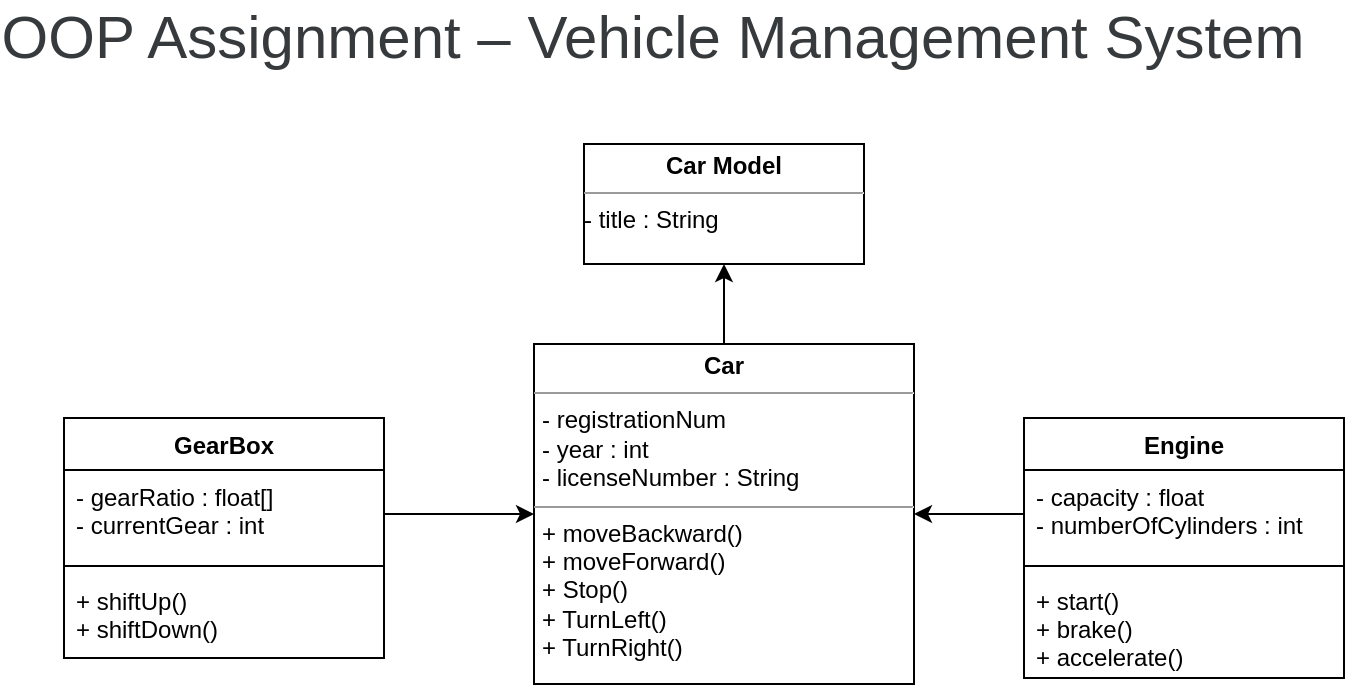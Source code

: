 <mxfile version="13.5.8" type="github">
  <diagram id="bkF3rJx9aQUq1Jas1Zl-" name="Page-1">
    <mxGraphModel dx="1038" dy="548" grid="1" gridSize="10" guides="1" tooltips="1" connect="1" arrows="1" fold="1" page="1" pageScale="1" pageWidth="827" pageHeight="1169" background="#ffffff" math="0" shadow="0">
      <root>
        <mxCell id="0" />
        <mxCell id="1" parent="0" />
        <mxCell id="cEq_9N9YUxk8iIV53Lww-46" value="&lt;h2 style=&quot;box-sizing: border-box ; margin-top: 0px ; margin-bottom: 0.5rem ; font-family: , &amp;#34;blinkmacsystemfont&amp;#34; , &amp;#34;segoe ui&amp;#34; , &amp;#34;roboto&amp;#34; , &amp;#34;helvetica neue&amp;#34; , &amp;#34;arial&amp;#34; , sans-serif , &amp;#34;apple color emoji&amp;#34; , &amp;#34;segoe ui emoji&amp;#34; , &amp;#34;segoe ui symbol&amp;#34; ; font-weight: 300 ; line-height: 1.2 ; color: rgb(55 , 58 , 60) ; font-size: 1.875rem ; text-align: left ; background-color: rgb(255 , 255 , 255)&quot;&gt;OOP Assignment – Vehicle Management System&lt;/h2&gt;" style="text;strokeColor=none;fillColor=none;html=1;fontSize=24;fontStyle=1;verticalAlign=middle;align=center;" vertex="1" parent="1">
          <mxGeometry x="314" y="10" width="100" height="40" as="geometry" />
        </mxCell>
        <mxCell id="cEq_9N9YUxk8iIV53Lww-56" value="&lt;p style=&quot;margin: 0px ; margin-top: 4px ; text-align: center&quot;&gt;&lt;span style=&quot;font-weight: 700&quot;&gt;Car Model&lt;/span&gt;&lt;br&gt;&lt;/p&gt;&lt;hr size=&quot;1&quot;&gt;&lt;div style=&quot;height: 2px&quot;&gt;&lt;span&gt;- title : String&lt;/span&gt;&lt;/div&gt;" style="verticalAlign=top;align=left;overflow=fill;fontSize=12;fontFamily=Helvetica;html=1;" vertex="1" parent="1">
          <mxGeometry x="330" y="80" width="140" height="60" as="geometry" />
        </mxCell>
        <mxCell id="cEq_9N9YUxk8iIV53Lww-58" style="edgeStyle=orthogonalEdgeStyle;rounded=0;orthogonalLoop=1;jettySize=auto;html=1;entryX=0.5;entryY=1;entryDx=0;entryDy=0;" edge="1" parent="1" source="cEq_9N9YUxk8iIV53Lww-57" target="cEq_9N9YUxk8iIV53Lww-56">
          <mxGeometry relative="1" as="geometry" />
        </mxCell>
        <mxCell id="cEq_9N9YUxk8iIV53Lww-57" value="&lt;p style=&quot;margin: 0px ; margin-top: 4px ; text-align: center&quot;&gt;&lt;b&gt;Car&lt;/b&gt;&lt;/p&gt;&lt;hr size=&quot;1&quot;&gt;&lt;p style=&quot;margin: 0px ; margin-left: 4px&quot;&gt;- registrationNum&lt;br&gt;&lt;/p&gt;&lt;p style=&quot;margin: 0px ; margin-left: 4px&quot;&gt;- year : int&lt;br&gt;&lt;/p&gt;&lt;p style=&quot;margin: 0px ; margin-left: 4px&quot;&gt;- licenseNumber : String&lt;br&gt;&lt;/p&gt;&lt;hr size=&quot;1&quot;&gt;&lt;p style=&quot;margin: 0px ; margin-left: 4px&quot;&gt;+ moveBackward()&lt;br&gt;+ moveForward()&lt;br&gt;&lt;/p&gt;&lt;p style=&quot;margin: 0px ; margin-left: 4px&quot;&gt;+ Stop()&lt;/p&gt;&lt;p style=&quot;margin: 0px ; margin-left: 4px&quot;&gt;+ TurnLeft()&lt;/p&gt;&lt;p style=&quot;margin: 0px ; margin-left: 4px&quot;&gt;+ TurnRight()&lt;/p&gt;&lt;p style=&quot;margin: 0px ; margin-left: 4px&quot;&gt;&lt;br&gt;&lt;/p&gt;" style="verticalAlign=top;align=left;overflow=fill;fontSize=12;fontFamily=Helvetica;html=1;" vertex="1" parent="1">
          <mxGeometry x="305" y="180" width="190" height="170" as="geometry" />
        </mxCell>
        <mxCell id="cEq_9N9YUxk8iIV53Lww-63" value="" style="edgeStyle=orthogonalEdgeStyle;rounded=0;orthogonalLoop=1;jettySize=auto;html=1;" edge="1" parent="1" source="cEq_9N9YUxk8iIV53Lww-60" target="cEq_9N9YUxk8iIV53Lww-57">
          <mxGeometry relative="1" as="geometry" />
        </mxCell>
        <mxCell id="cEq_9N9YUxk8iIV53Lww-59" value="GearBox" style="swimlane;fontStyle=1;align=center;verticalAlign=top;childLayout=stackLayout;horizontal=1;startSize=26;horizontalStack=0;resizeParent=1;resizeParentMax=0;resizeLast=0;collapsible=1;marginBottom=0;" vertex="1" parent="1">
          <mxGeometry x="70" y="217" width="160" height="120" as="geometry">
            <mxRectangle x="70" y="217" width="80" height="26" as="alternateBounds" />
          </mxGeometry>
        </mxCell>
        <mxCell id="cEq_9N9YUxk8iIV53Lww-60" value="- gearRatio : float[]&#xa;- currentGear : int" style="text;strokeColor=none;fillColor=none;align=left;verticalAlign=top;spacingLeft=4;spacingRight=4;overflow=hidden;rotatable=0;points=[[0,0.5],[1,0.5]];portConstraint=eastwest;" vertex="1" parent="cEq_9N9YUxk8iIV53Lww-59">
          <mxGeometry y="26" width="160" height="44" as="geometry" />
        </mxCell>
        <mxCell id="cEq_9N9YUxk8iIV53Lww-61" value="" style="line;strokeWidth=1;fillColor=none;align=left;verticalAlign=middle;spacingTop=-1;spacingLeft=3;spacingRight=3;rotatable=0;labelPosition=right;points=[];portConstraint=eastwest;" vertex="1" parent="cEq_9N9YUxk8iIV53Lww-59">
          <mxGeometry y="70" width="160" height="8" as="geometry" />
        </mxCell>
        <mxCell id="cEq_9N9YUxk8iIV53Lww-62" value="+ shiftUp()&#xa;+ shiftDown()" style="text;strokeColor=none;fillColor=none;align=left;verticalAlign=top;spacingLeft=4;spacingRight=4;overflow=hidden;rotatable=0;points=[[0,0.5],[1,0.5]];portConstraint=eastwest;" vertex="1" parent="cEq_9N9YUxk8iIV53Lww-59">
          <mxGeometry y="78" width="160" height="42" as="geometry" />
        </mxCell>
        <mxCell id="cEq_9N9YUxk8iIV53Lww-64" value="Engine" style="swimlane;fontStyle=1;align=center;verticalAlign=top;childLayout=stackLayout;horizontal=1;startSize=26;horizontalStack=0;resizeParent=1;resizeParentMax=0;resizeLast=0;collapsible=1;marginBottom=0;" vertex="1" parent="1">
          <mxGeometry x="550" y="217" width="160" height="130" as="geometry" />
        </mxCell>
        <mxCell id="cEq_9N9YUxk8iIV53Lww-65" value="- capacity : float&#xa;- numberOfCylinders : int" style="text;strokeColor=none;fillColor=none;align=left;verticalAlign=top;spacingLeft=4;spacingRight=4;overflow=hidden;rotatable=0;points=[[0,0.5],[1,0.5]];portConstraint=eastwest;" vertex="1" parent="cEq_9N9YUxk8iIV53Lww-64">
          <mxGeometry y="26" width="160" height="44" as="geometry" />
        </mxCell>
        <mxCell id="cEq_9N9YUxk8iIV53Lww-66" value="" style="line;strokeWidth=1;fillColor=none;align=left;verticalAlign=middle;spacingTop=-1;spacingLeft=3;spacingRight=3;rotatable=0;labelPosition=right;points=[];portConstraint=eastwest;" vertex="1" parent="cEq_9N9YUxk8iIV53Lww-64">
          <mxGeometry y="70" width="160" height="8" as="geometry" />
        </mxCell>
        <mxCell id="cEq_9N9YUxk8iIV53Lww-67" value="+ start()&#xa;+ brake()&#xa;+ accelerate()" style="text;strokeColor=none;fillColor=none;align=left;verticalAlign=top;spacingLeft=4;spacingRight=4;overflow=hidden;rotatable=0;points=[[0,0.5],[1,0.5]];portConstraint=eastwest;" vertex="1" parent="cEq_9N9YUxk8iIV53Lww-64">
          <mxGeometry y="78" width="160" height="52" as="geometry" />
        </mxCell>
        <mxCell id="cEq_9N9YUxk8iIV53Lww-68" value="" style="edgeStyle=orthogonalEdgeStyle;rounded=0;orthogonalLoop=1;jettySize=auto;html=1;" edge="1" parent="1" source="cEq_9N9YUxk8iIV53Lww-65" target="cEq_9N9YUxk8iIV53Lww-57">
          <mxGeometry relative="1" as="geometry" />
        </mxCell>
      </root>
    </mxGraphModel>
  </diagram>
</mxfile>
